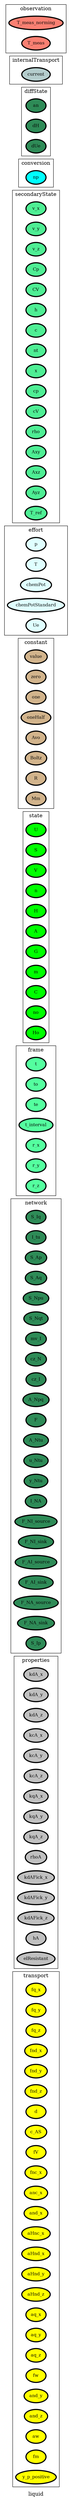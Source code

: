 digraph liquid {
label=liquid;
rankdir=LR;
subgraph cluster_liquid___transport {
label=transport;
rankdir=LR;
V_151 [fillcolor=yellow, fontsize=12, label=fq_x, penwidth=3, style=filled];
V_152 [fillcolor=yellow, fontsize=12, label=fq_y, penwidth=3, style=filled];
V_153 [fillcolor=yellow, fontsize=12, label=fq_z, penwidth=3, style=filled];
V_154 [fillcolor=yellow, fontsize=12, label=fnd_x, penwidth=3, style=filled];
V_155 [fillcolor=yellow, fontsize=12, label=fnd_y, penwidth=3, style=filled];
V_156 [fillcolor=yellow, fontsize=12, label=fnd_z, penwidth=3, style=filled];
V_157 [fillcolor=yellow, fontsize=12, label=d, penwidth=3, style=filled];
V_158 [fillcolor=yellow, fontsize=12, label=c_AS, penwidth=3, style=filled];
V_159 [fillcolor=yellow, fontsize=12, label=fV, penwidth=3, style=filled];
V_160 [fillcolor=yellow, fontsize=12, label=fnc_x, penwidth=3, style=filled];
V_194 [fillcolor=yellow, fontsize=12, label=anc_x, penwidth=3, style=filled];
V_195 [fillcolor=yellow, fontsize=12, label=and_x, penwidth=3, style=filled];
V_204 [fillcolor=yellow, fontsize=12, label=aHnc_x, penwidth=3, style=filled];
V_205 [fillcolor=yellow, fontsize=12, label=aHnd_x, penwidth=3, style=filled];
V_206 [fillcolor=yellow, fontsize=12, label=aHnd_y, penwidth=3, style=filled];
V_207 [fillcolor=yellow, fontsize=12, label=aHnd_z, penwidth=3, style=filled];
V_208 [fillcolor=yellow, fontsize=12, label=aq_x, penwidth=3, style=filled];
V_209 [fillcolor=yellow, fontsize=12, label=aq_y, penwidth=3, style=filled];
V_210 [fillcolor=yellow, fontsize=12, label=aq_z, penwidth=3, style=filled];
V_211 [fillcolor=yellow, fontsize=12, label=fw, penwidth=3, style=filled];
V_212 [fillcolor=yellow, fontsize=12, label=and_y, penwidth=3, style=filled];
V_213 [fillcolor=yellow, fontsize=12, label=and_z, penwidth=3, style=filled];
V_214 [fillcolor=yellow, fontsize=12, label=aw, penwidth=3, style=filled];
V_234 [fillcolor=yellow, fontsize=12, label=fm, penwidth=3, style=filled];
V_243 [fillcolor=yellow, fontsize=12, label=y_p_positive, penwidth=3, style=filled];
}

subgraph cluster_liquid___geometry {
label=geometry;
rankdir=LR;
}

subgraph cluster_liquid___properties {
label=properties;
rankdir=LR;
V_180 [fillcolor=grey, fontsize=12, label=kdA_x, penwidth=3, style=filled];
V_181 [fillcolor=grey, fontsize=12, label=kdA_y, penwidth=3, style=filled];
V_182 [fillcolor=grey, fontsize=12, label=kdA_z, penwidth=3, style=filled];
V_183 [fillcolor=grey, fontsize=12, label=kcA_x, penwidth=3, style=filled];
V_184 [fillcolor=grey, fontsize=12, label=kcA_y, penwidth=3, style=filled];
V_185 [fillcolor=grey, fontsize=12, label=kcA_z, penwidth=3, style=filled];
V_186 [fillcolor=grey, fontsize=12, label=kqA_x, penwidth=3, style=filled];
V_187 [fillcolor=grey, fontsize=12, label=kqA_y, penwidth=3, style=filled];
V_188 [fillcolor=grey, fontsize=12, label=kqA_z, penwidth=3, style=filled];
V_189 [fillcolor=grey, fontsize=12, label=rhoA, penwidth=3, style=filled];
V_190 [fillcolor=grey, fontsize=12, label=kdAFick_x, penwidth=3, style=filled];
V_191 [fillcolor=grey, fontsize=12, label=kdAFick_y, penwidth=3, style=filled];
V_192 [fillcolor=grey, fontsize=12, label=kdAFick_z, penwidth=3, style=filled];
V_193 [fillcolor=grey, fontsize=12, label=hA, penwidth=3, style=filled];
V_219 [fillcolor=grey, fontsize=12, label=elResistant, penwidth=3, style=filled];
}

subgraph cluster_liquid___network {
label=network;
rankdir=LR;
V_10 [fillcolor=seagreen, fontsize=12, label=S_Iq, penwidth=3, style=filled];
V_11 [fillcolor=seagreen, fontsize=12, label=I_tu, penwidth=3, style=filled];
V_12 [fillcolor=seagreen, fontsize=12, label=S_Ap, penwidth=3, style=filled];
V_13 [fillcolor=seagreen, fontsize=12, label=S_Aq, penwidth=3, style=filled];
V_14 [fillcolor=seagreen, fontsize=12, label=S_Npu, penwidth=3, style=filled];
V_15 [fillcolor=seagreen, fontsize=12, label=S_Nqt, penwidth=3, style=filled];
V_16 [fillcolor=seagreen, fontsize=12, label=mv_I, penwidth=3, style=filled];
V_17 [fillcolor=seagreen, fontsize=12, label=cz_N, penwidth=3, style=filled];
V_18 [fillcolor=seagreen, fontsize=12, label=cz_I, penwidth=3, style=filled];
V_19 [fillcolor=seagreen, fontsize=12, label=A_Npq, penwidth=3, style=filled];
V_2 [fillcolor=seagreen, fontsize=12, label=F, penwidth=3, style=filled];
V_20 [fillcolor=seagreen, fontsize=12, label=A_Ntu, penwidth=3, style=filled];
V_21 [fillcolor=seagreen, fontsize=12, label=u_Ntu, penwidth=3, style=filled];
V_22 [fillcolor=seagreen, fontsize=12, label=y_Ntu, penwidth=3, style=filled];
V_27 [fillcolor=seagreen, fontsize=12, label=I_NA, penwidth=3, style=filled];
V_3 [fillcolor=seagreen, fontsize=12, label=F_NI_source, penwidth=3, style=filled];
V_4 [fillcolor=seagreen, fontsize=12, label=F_NI_sink, penwidth=3, style=filled];
V_5 [fillcolor=seagreen, fontsize=12, label=F_AI_source, penwidth=3, style=filled];
V_6 [fillcolor=seagreen, fontsize=12, label=F_AI_sink, penwidth=3, style=filled];
V_7 [fillcolor=seagreen, fontsize=12, label=F_NA_source, penwidth=3, style=filled];
V_8 [fillcolor=seagreen, fontsize=12, label=F_NA_sink, penwidth=3, style=filled];
V_9 [fillcolor=seagreen, fontsize=12, label=S_Ip, penwidth=3, style=filled];
}

subgraph cluster_liquid___differenceOperator {
label=differenceOperator;
rankdir=LR;
}

subgraph cluster_liquid___frame {
label=frame;
rankdir=LR;
V_1 [fillcolor=seagreen1, fontsize=12, label=t, penwidth=3, style=filled];
V_105 [fillcolor=seagreen1, fontsize=12, label=to, penwidth=3, style=filled];
V_106 [fillcolor=seagreen1, fontsize=12, label=te, penwidth=3, style=filled];
V_107 [fillcolor=seagreen1, fontsize=12, label=t_interval, penwidth=3, style=filled];
V_23 [fillcolor=seagreen1, fontsize=12, label=r_x, penwidth=3, style=filled];
V_24 [fillcolor=seagreen1, fontsize=12, label=r_y, penwidth=3, style=filled];
V_25 [fillcolor=seagreen1, fontsize=12, label=r_z, penwidth=3, style=filled];
}

subgraph cluster_liquid___state {
label=state;
rankdir=LR;
V_108 [fillcolor=green, fontsize=12, label=U, penwidth=3, style=filled];
V_109 [fillcolor=green, fontsize=12, label=S, penwidth=3, style=filled];
V_110 [fillcolor=green, fontsize=12, label=V, penwidth=3, style=filled];
V_111 [fillcolor=green, fontsize=12, label=n, penwidth=3, style=filled];
V_115 [fillcolor=green, fontsize=12, label=H, penwidth=3, style=filled];
V_116 [fillcolor=green, fontsize=12, label=A, penwidth=3, style=filled];
V_117 [fillcolor=green, fontsize=12, label=G, penwidth=3, style=filled];
V_137 [fillcolor=green, fontsize=12, label=m, penwidth=3, style=filled];
V_144 [fillcolor=green, fontsize=12, label=C, penwidth=3, style=filled];
V_203 [fillcolor=green, fontsize=12, label=no, penwidth=3, style=filled];
V_216 [fillcolor=green, fontsize=12, label=Ho, penwidth=3, style=filled];
}

subgraph cluster_liquid___constant {
label=constant;
rankdir=LR;
V_101 [fillcolor=tan, fontsize=12, label=value, penwidth=3, style=filled];
V_102 [fillcolor=tan, fontsize=12, label=zero, penwidth=3, style=filled];
V_103 [fillcolor=tan, fontsize=12, label=one, penwidth=3, style=filled];
V_104 [fillcolor=tan, fontsize=12, label=oneHalf, penwidth=3, style=filled];
V_121 [fillcolor=tan, fontsize=12, label=Avo, penwidth=3, style=filled];
V_122 [fillcolor=tan, fontsize=12, label=Boltz, penwidth=3, style=filled];
V_123 [fillcolor=tan, fontsize=12, label=R, penwidth=3, style=filled];
V_132 [fillcolor=tan, fontsize=12, label=Mm, penwidth=3, style=filled];
}

subgraph cluster_liquid___effort {
label=effort;
rankdir=LR;
V_112 [fillcolor=lightcyan, fontsize=12, label=p, penwidth=3, style=filled];
V_113 [fillcolor=lightcyan, fontsize=12, label=T, penwidth=3, style=filled];
V_114 [fillcolor=lightcyan, fontsize=12, label=chemPot, penwidth=3, style=filled];
V_161 [fillcolor=lightcyan, fontsize=12, label=chemPotStandard, penwidth=3, style=filled];
V_217 [fillcolor=lightcyan, fontsize=12, label=Ue, penwidth=3, style=filled];
}

subgraph cluster_liquid___secondaryState {
label=secondaryState;
rankdir=LR;
V_118 [fillcolor=seagreen2, fontsize=12, label=v_x, penwidth=3, style=filled];
V_119 [fillcolor=seagreen2, fontsize=12, label=v_y, penwidth=3, style=filled];
V_120 [fillcolor=seagreen2, fontsize=12, label=v_z, penwidth=3, style=filled];
V_124 [fillcolor=seagreen2, fontsize=12, label=Cp, penwidth=3, style=filled];
V_125 [fillcolor=seagreen2, fontsize=12, label=CV, penwidth=3, style=filled];
V_136 [fillcolor=seagreen2, fontsize=12, label=h, penwidth=3, style=filled];
V_138 [fillcolor=seagreen2, fontsize=12, label=c, penwidth=3, style=filled];
V_139 [fillcolor=seagreen2, fontsize=12, label=nt, penwidth=3, style=filled];
V_140 [fillcolor=seagreen2, fontsize=12, label=x, penwidth=3, style=filled];
V_141 [fillcolor=seagreen2, fontsize=12, label=cp, penwidth=3, style=filled];
V_142 [fillcolor=seagreen2, fontsize=12, label=cV, penwidth=3, style=filled];
V_143 [fillcolor=seagreen2, fontsize=12, label=rho, penwidth=3, style=filled];
V_148 [fillcolor=seagreen2, fontsize=12, label=Axy, penwidth=3, style=filled];
V_149 [fillcolor=seagreen2, fontsize=12, label=Axz, penwidth=3, style=filled];
V_150 [fillcolor=seagreen2, fontsize=12, label=Ayz, penwidth=3, style=filled];
V_222 [fillcolor=seagreen2, fontsize=12, label=T_ref, penwidth=3, style=filled];
}

subgraph cluster_liquid___conversion {
label=conversion;
rankdir=LR;
V_202 [fillcolor=cyan, fontsize=12, label=np, penwidth=3, style=filled];
}

subgraph cluster_liquid___diffState {
label=diffState;
rankdir=LR;
V_196 [fillcolor=seagreen4, fontsize=12, label=an, penwidth=3, style=filled];
V_215 [fillcolor=seagreen4, fontsize=12, label=dH, penwidth=3, style=filled];
V_220 [fillcolor=seagreen4, fontsize=12, label=dUe, penwidth=3, style=filled];
}

subgraph cluster_liquid___internalTransport {
label=internalTransport;
rankdir=LR;
V_218 [fillcolor=lightcyan3, fontsize=12, label=current, penwidth=3, style=filled];
}

subgraph cluster_liquid___controlInput {
label=controlInput;
rankdir=LR;
}

subgraph cluster_liquid___observation {
label=observation;
rankdir=LR;
V_223 [fillcolor=salmon, fontsize=12, label=T_meas_norming, penwidth=3, style=filled];
V_224 [fillcolor=salmon, fontsize=12, label=T_meas, penwidth=3, style=filled];
}

}

